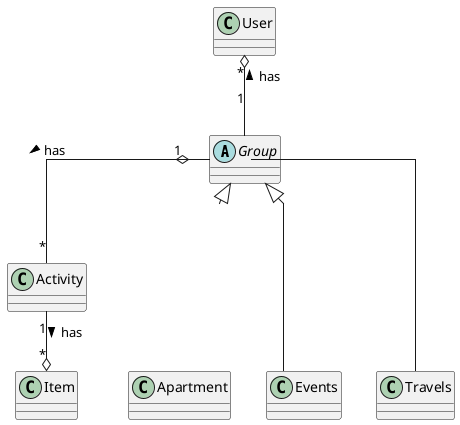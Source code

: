{
  "sha1": "mdx51rjjyk11vzlglxetue1v9idg0g0",
  "insertion": {
    "when": "2024-06-03T18:59:35.132Z",
    "url": "http://forum.plantuml.net/6817/java-lang-illegalargumentexception",
    "user": "plantuml@gmail.com"
  }
}
@startuml

skinparam groupInheritance 3
skinparam linetype ortho

abstract class Group
'abstract AbstractCollection
'interface List
'interface Collection

User     "*" o-- "1" Group    : < has
Group    "1" o-- "*" Activity :   has >
Activity "1" --o "*" Item     :   has >


/'
********************************************************************************

   Inheritances

********************************************************************************
'/
Group <|-- PLACEHOLDER
together {
    PLACEHOLDER <|-- Apartment
    Group <|-- Events
    Group <|-- Travels
}

hide PLACEHOLDER

@enduml
